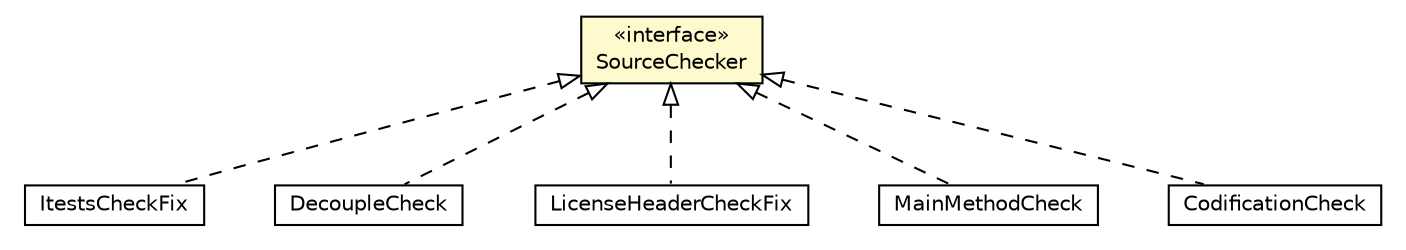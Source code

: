#!/usr/local/bin/dot
#
# Class diagram 
# Generated by UMLGraph version R5_6-24-gf6e263 (http://www.umlgraph.org/)
#

digraph G {
	edge [fontname="Helvetica",fontsize=10,labelfontname="Helvetica",labelfontsize=10];
	node [fontname="Helvetica",fontsize=10,shape=plaintext];
	nodesep=0.25;
	ranksep=0.5;
	// org.universAAL.support.directives.checks.ItestsCheckFix
	c7464972 [label=<<table title="org.universAAL.support.directives.checks.ItestsCheckFix" border="0" cellborder="1" cellspacing="0" cellpadding="2" port="p" href="../checks/ItestsCheckFix.html">
		<tr><td><table border="0" cellspacing="0" cellpadding="1">
<tr><td align="center" balign="center"> ItestsCheckFix </td></tr>
		</table></td></tr>
		</table>>, URL="../checks/ItestsCheckFix.html", fontname="Helvetica", fontcolor="black", fontsize=10.0];
	// org.universAAL.support.directives.checks.DecoupleCheck
	c7464974 [label=<<table title="org.universAAL.support.directives.checks.DecoupleCheck" border="0" cellborder="1" cellspacing="0" cellpadding="2" port="p" href="../checks/DecoupleCheck.html">
		<tr><td><table border="0" cellspacing="0" cellpadding="1">
<tr><td align="center" balign="center"> DecoupleCheck </td></tr>
		</table></td></tr>
		</table>>, URL="../checks/DecoupleCheck.html", fontname="Helvetica", fontcolor="black", fontsize=10.0];
	// org.universAAL.support.directives.checks.LicenseHeaderCheckFix
	c7464976 [label=<<table title="org.universAAL.support.directives.checks.LicenseHeaderCheckFix" border="0" cellborder="1" cellspacing="0" cellpadding="2" port="p" href="../checks/LicenseHeaderCheckFix.html">
		<tr><td><table border="0" cellspacing="0" cellpadding="1">
<tr><td align="center" balign="center"> LicenseHeaderCheckFix </td></tr>
		</table></td></tr>
		</table>>, URL="../checks/LicenseHeaderCheckFix.html", fontname="Helvetica", fontcolor="black", fontsize=10.0];
	// org.universAAL.support.directives.checks.MainMethodCheck
	c7464978 [label=<<table title="org.universAAL.support.directives.checks.MainMethodCheck" border="0" cellborder="1" cellspacing="0" cellpadding="2" port="p" href="../checks/MainMethodCheck.html">
		<tr><td><table border="0" cellspacing="0" cellpadding="1">
<tr><td align="center" balign="center"> MainMethodCheck </td></tr>
		</table></td></tr>
		</table>>, URL="../checks/MainMethodCheck.html", fontname="Helvetica", fontcolor="black", fontsize=10.0];
	// org.universAAL.support.directives.checks.CodificationCheck
	c7464980 [label=<<table title="org.universAAL.support.directives.checks.CodificationCheck" border="0" cellborder="1" cellspacing="0" cellpadding="2" port="p" href="../checks/CodificationCheck.html">
		<tr><td><table border="0" cellspacing="0" cellpadding="1">
<tr><td align="center" balign="center"> CodificationCheck </td></tr>
		</table></td></tr>
		</table>>, URL="../checks/CodificationCheck.html", fontname="Helvetica", fontcolor="black", fontsize=10.0];
	// org.universAAL.support.directives.util.SourceChecker
	c7465001 [label=<<table title="org.universAAL.support.directives.util.SourceChecker" border="0" cellborder="1" cellspacing="0" cellpadding="2" port="p" bgcolor="lemonChiffon" href="./SourceChecker.html">
		<tr><td><table border="0" cellspacing="0" cellpadding="1">
<tr><td align="center" balign="center"> &#171;interface&#187; </td></tr>
<tr><td align="center" balign="center"> SourceChecker </td></tr>
		</table></td></tr>
		</table>>, URL="./SourceChecker.html", fontname="Helvetica", fontcolor="black", fontsize=10.0];
	//org.universAAL.support.directives.checks.ItestsCheckFix implements org.universAAL.support.directives.util.SourceChecker
	c7465001:p -> c7464972:p [dir=back,arrowtail=empty,style=dashed];
	//org.universAAL.support.directives.checks.DecoupleCheck implements org.universAAL.support.directives.util.SourceChecker
	c7465001:p -> c7464974:p [dir=back,arrowtail=empty,style=dashed];
	//org.universAAL.support.directives.checks.LicenseHeaderCheckFix implements org.universAAL.support.directives.util.SourceChecker
	c7465001:p -> c7464976:p [dir=back,arrowtail=empty,style=dashed];
	//org.universAAL.support.directives.checks.MainMethodCheck implements org.universAAL.support.directives.util.SourceChecker
	c7465001:p -> c7464978:p [dir=back,arrowtail=empty,style=dashed];
	//org.universAAL.support.directives.checks.CodificationCheck implements org.universAAL.support.directives.util.SourceChecker
	c7465001:p -> c7464980:p [dir=back,arrowtail=empty,style=dashed];
}

